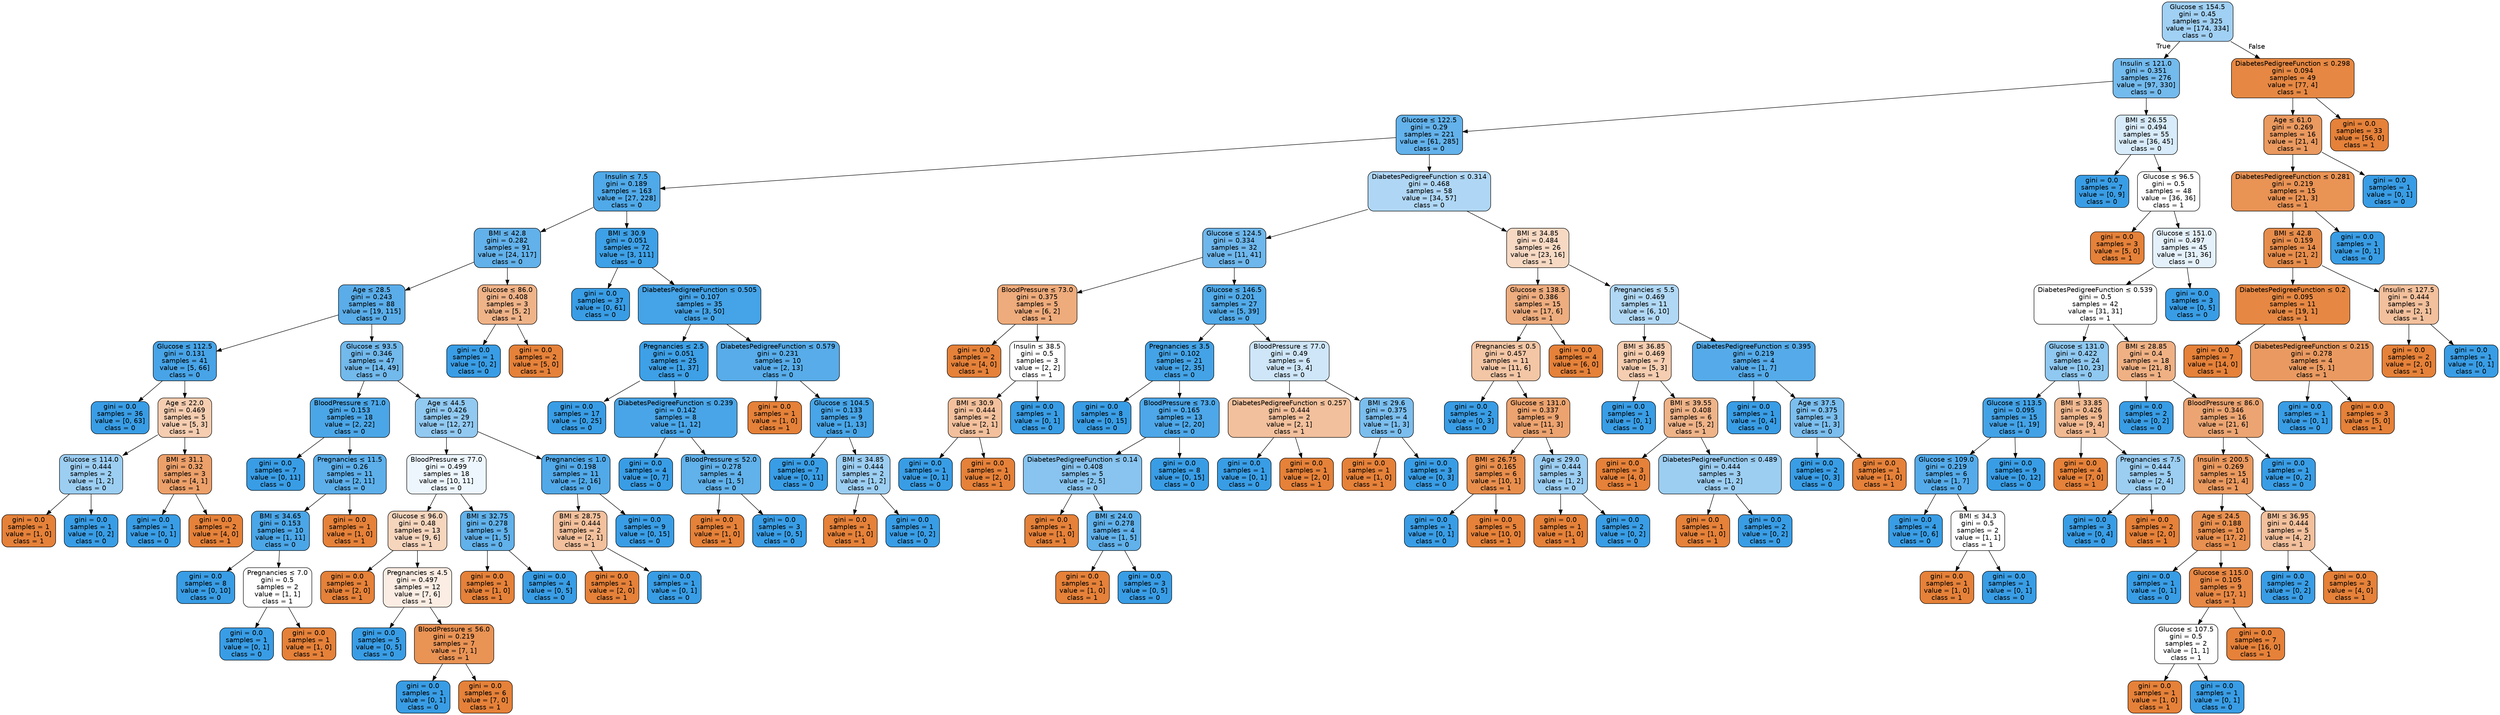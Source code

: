 digraph Tree {
node [shape=box, style="filled, rounded", color="black", fontname="helvetica"] ;
edge [fontname="helvetica"] ;
0 [label=<Glucose &le; 154.5<br/>gini = 0.45<br/>samples = 325<br/>value = [174, 334]<br/>class = 0>, fillcolor="#a0d0f3"] ;
1 [label=<Insulin &le; 121.0<br/>gini = 0.351<br/>samples = 276<br/>value = [97, 330]<br/>class = 0>, fillcolor="#73baed"] ;
0 -> 1 [labeldistance=2.5, labelangle=45, headlabel="True"] ;
2 [label=<Glucose &le; 122.5<br/>gini = 0.29<br/>samples = 221<br/>value = [61, 285]<br/>class = 0>, fillcolor="#63b2eb"] ;
1 -> 2 ;
3 [label=<Insulin &le; 7.5<br/>gini = 0.189<br/>samples = 163<br/>value = [27, 228]<br/>class = 0>, fillcolor="#50a9e8"] ;
2 -> 3 ;
4 [label=<BMI &le; 42.8<br/>gini = 0.282<br/>samples = 91<br/>value = [24, 117]<br/>class = 0>, fillcolor="#62b1ea"] ;
3 -> 4 ;
5 [label=<Age &le; 28.5<br/>gini = 0.243<br/>samples = 88<br/>value = [19, 115]<br/>class = 0>, fillcolor="#5aade9"] ;
4 -> 5 ;
6 [label=<Glucose &le; 112.5<br/>gini = 0.131<br/>samples = 41<br/>value = [5, 66]<br/>class = 0>, fillcolor="#48a4e7"] ;
5 -> 6 ;
7 [label=<gini = 0.0<br/>samples = 36<br/>value = [0, 63]<br/>class = 0>, fillcolor="#399de5"] ;
6 -> 7 ;
8 [label=<Age &le; 22.0<br/>gini = 0.469<br/>samples = 5<br/>value = [5, 3]<br/>class = 1>, fillcolor="#f5cdb0"] ;
6 -> 8 ;
9 [label=<Glucose &le; 114.0<br/>gini = 0.444<br/>samples = 2<br/>value = [1, 2]<br/>class = 0>, fillcolor="#9ccef2"] ;
8 -> 9 ;
10 [label=<gini = 0.0<br/>samples = 1<br/>value = [1, 0]<br/>class = 1>, fillcolor="#e58139"] ;
9 -> 10 ;
11 [label=<gini = 0.0<br/>samples = 1<br/>value = [0, 2]<br/>class = 0>, fillcolor="#399de5"] ;
9 -> 11 ;
12 [label=<BMI &le; 31.1<br/>gini = 0.32<br/>samples = 3<br/>value = [4, 1]<br/>class = 1>, fillcolor="#eca06a"] ;
8 -> 12 ;
13 [label=<gini = 0.0<br/>samples = 1<br/>value = [0, 1]<br/>class = 0>, fillcolor="#399de5"] ;
12 -> 13 ;
14 [label=<gini = 0.0<br/>samples = 2<br/>value = [4, 0]<br/>class = 1>, fillcolor="#e58139"] ;
12 -> 14 ;
15 [label=<Glucose &le; 93.5<br/>gini = 0.346<br/>samples = 47<br/>value = [14, 49]<br/>class = 0>, fillcolor="#72b9ec"] ;
5 -> 15 ;
16 [label=<BloodPressure &le; 71.0<br/>gini = 0.153<br/>samples = 18<br/>value = [2, 22]<br/>class = 0>, fillcolor="#4ba6e7"] ;
15 -> 16 ;
17 [label=<gini = 0.0<br/>samples = 7<br/>value = [0, 11]<br/>class = 0>, fillcolor="#399de5"] ;
16 -> 17 ;
18 [label=<Pregnancies &le; 11.5<br/>gini = 0.26<br/>samples = 11<br/>value = [2, 11]<br/>class = 0>, fillcolor="#5dafea"] ;
16 -> 18 ;
19 [label=<BMI &le; 34.65<br/>gini = 0.153<br/>samples = 10<br/>value = [1, 11]<br/>class = 0>, fillcolor="#4ba6e7"] ;
18 -> 19 ;
20 [label=<gini = 0.0<br/>samples = 8<br/>value = [0, 10]<br/>class = 0>, fillcolor="#399de5"] ;
19 -> 20 ;
21 [label=<Pregnancies &le; 7.0<br/>gini = 0.5<br/>samples = 2<br/>value = [1, 1]<br/>class = 1>, fillcolor="#ffffff"] ;
19 -> 21 ;
22 [label=<gini = 0.0<br/>samples = 1<br/>value = [0, 1]<br/>class = 0>, fillcolor="#399de5"] ;
21 -> 22 ;
23 [label=<gini = 0.0<br/>samples = 1<br/>value = [1, 0]<br/>class = 1>, fillcolor="#e58139"] ;
21 -> 23 ;
24 [label=<gini = 0.0<br/>samples = 1<br/>value = [1, 0]<br/>class = 1>, fillcolor="#e58139"] ;
18 -> 24 ;
25 [label=<Age &le; 44.5<br/>gini = 0.426<br/>samples = 29<br/>value = [12, 27]<br/>class = 0>, fillcolor="#91c9f1"] ;
15 -> 25 ;
26 [label=<BloodPressure &le; 77.0<br/>gini = 0.499<br/>samples = 18<br/>value = [10, 11]<br/>class = 0>, fillcolor="#edf6fd"] ;
25 -> 26 ;
27 [label=<Glucose &le; 96.0<br/>gini = 0.48<br/>samples = 13<br/>value = [9, 6]<br/>class = 1>, fillcolor="#f6d5bd"] ;
26 -> 27 ;
28 [label=<gini = 0.0<br/>samples = 1<br/>value = [2, 0]<br/>class = 1>, fillcolor="#e58139"] ;
27 -> 28 ;
29 [label=<Pregnancies &le; 4.5<br/>gini = 0.497<br/>samples = 12<br/>value = [7, 6]<br/>class = 1>, fillcolor="#fbede3"] ;
27 -> 29 ;
30 [label=<gini = 0.0<br/>samples = 5<br/>value = [0, 5]<br/>class = 0>, fillcolor="#399de5"] ;
29 -> 30 ;
31 [label=<BloodPressure &le; 56.0<br/>gini = 0.219<br/>samples = 7<br/>value = [7, 1]<br/>class = 1>, fillcolor="#e99355"] ;
29 -> 31 ;
32 [label=<gini = 0.0<br/>samples = 1<br/>value = [0, 1]<br/>class = 0>, fillcolor="#399de5"] ;
31 -> 32 ;
33 [label=<gini = 0.0<br/>samples = 6<br/>value = [7, 0]<br/>class = 1>, fillcolor="#e58139"] ;
31 -> 33 ;
34 [label=<BMI &le; 32.75<br/>gini = 0.278<br/>samples = 5<br/>value = [1, 5]<br/>class = 0>, fillcolor="#61b1ea"] ;
26 -> 34 ;
35 [label=<gini = 0.0<br/>samples = 1<br/>value = [1, 0]<br/>class = 1>, fillcolor="#e58139"] ;
34 -> 35 ;
36 [label=<gini = 0.0<br/>samples = 4<br/>value = [0, 5]<br/>class = 0>, fillcolor="#399de5"] ;
34 -> 36 ;
37 [label=<Pregnancies &le; 1.0<br/>gini = 0.198<br/>samples = 11<br/>value = [2, 16]<br/>class = 0>, fillcolor="#52a9e8"] ;
25 -> 37 ;
38 [label=<BMI &le; 28.75<br/>gini = 0.444<br/>samples = 2<br/>value = [2, 1]<br/>class = 1>, fillcolor="#f2c09c"] ;
37 -> 38 ;
39 [label=<gini = 0.0<br/>samples = 1<br/>value = [2, 0]<br/>class = 1>, fillcolor="#e58139"] ;
38 -> 39 ;
40 [label=<gini = 0.0<br/>samples = 1<br/>value = [0, 1]<br/>class = 0>, fillcolor="#399de5"] ;
38 -> 40 ;
41 [label=<gini = 0.0<br/>samples = 9<br/>value = [0, 15]<br/>class = 0>, fillcolor="#399de5"] ;
37 -> 41 ;
42 [label=<Glucose &le; 86.0<br/>gini = 0.408<br/>samples = 3<br/>value = [5, 2]<br/>class = 1>, fillcolor="#efb388"] ;
4 -> 42 ;
43 [label=<gini = 0.0<br/>samples = 1<br/>value = [0, 2]<br/>class = 0>, fillcolor="#399de5"] ;
42 -> 43 ;
44 [label=<gini = 0.0<br/>samples = 2<br/>value = [5, 0]<br/>class = 1>, fillcolor="#e58139"] ;
42 -> 44 ;
45 [label=<BMI &le; 30.9<br/>gini = 0.051<br/>samples = 72<br/>value = [3, 111]<br/>class = 0>, fillcolor="#3ea0e6"] ;
3 -> 45 ;
46 [label=<gini = 0.0<br/>samples = 37<br/>value = [0, 61]<br/>class = 0>, fillcolor="#399de5"] ;
45 -> 46 ;
47 [label=<DiabetesPedigreeFunction &le; 0.505<br/>gini = 0.107<br/>samples = 35<br/>value = [3, 50]<br/>class = 0>, fillcolor="#45a3e7"] ;
45 -> 47 ;
48 [label=<Pregnancies &le; 2.5<br/>gini = 0.051<br/>samples = 25<br/>value = [1, 37]<br/>class = 0>, fillcolor="#3ea0e6"] ;
47 -> 48 ;
49 [label=<gini = 0.0<br/>samples = 17<br/>value = [0, 25]<br/>class = 0>, fillcolor="#399de5"] ;
48 -> 49 ;
50 [label=<DiabetesPedigreeFunction &le; 0.239<br/>gini = 0.142<br/>samples = 8<br/>value = [1, 12]<br/>class = 0>, fillcolor="#49a5e7"] ;
48 -> 50 ;
51 [label=<gini = 0.0<br/>samples = 4<br/>value = [0, 7]<br/>class = 0>, fillcolor="#399de5"] ;
50 -> 51 ;
52 [label=<BloodPressure &le; 52.0<br/>gini = 0.278<br/>samples = 4<br/>value = [1, 5]<br/>class = 0>, fillcolor="#61b1ea"] ;
50 -> 52 ;
53 [label=<gini = 0.0<br/>samples = 1<br/>value = [1, 0]<br/>class = 1>, fillcolor="#e58139"] ;
52 -> 53 ;
54 [label=<gini = 0.0<br/>samples = 3<br/>value = [0, 5]<br/>class = 0>, fillcolor="#399de5"] ;
52 -> 54 ;
55 [label=<DiabetesPedigreeFunction &le; 0.579<br/>gini = 0.231<br/>samples = 10<br/>value = [2, 13]<br/>class = 0>, fillcolor="#57ace9"] ;
47 -> 55 ;
56 [label=<gini = 0.0<br/>samples = 1<br/>value = [1, 0]<br/>class = 1>, fillcolor="#e58139"] ;
55 -> 56 ;
57 [label=<Glucose &le; 104.5<br/>gini = 0.133<br/>samples = 9<br/>value = [1, 13]<br/>class = 0>, fillcolor="#48a5e7"] ;
55 -> 57 ;
58 [label=<gini = 0.0<br/>samples = 7<br/>value = [0, 11]<br/>class = 0>, fillcolor="#399de5"] ;
57 -> 58 ;
59 [label=<BMI &le; 34.85<br/>gini = 0.444<br/>samples = 2<br/>value = [1, 2]<br/>class = 0>, fillcolor="#9ccef2"] ;
57 -> 59 ;
60 [label=<gini = 0.0<br/>samples = 1<br/>value = [1, 0]<br/>class = 1>, fillcolor="#e58139"] ;
59 -> 60 ;
61 [label=<gini = 0.0<br/>samples = 1<br/>value = [0, 2]<br/>class = 0>, fillcolor="#399de5"] ;
59 -> 61 ;
62 [label=<DiabetesPedigreeFunction &le; 0.314<br/>gini = 0.468<br/>samples = 58<br/>value = [34, 57]<br/>class = 0>, fillcolor="#afd7f5"] ;
2 -> 62 ;
63 [label=<Glucose &le; 124.5<br/>gini = 0.334<br/>samples = 32<br/>value = [11, 41]<br/>class = 0>, fillcolor="#6eb7ec"] ;
62 -> 63 ;
64 [label=<BloodPressure &le; 73.0<br/>gini = 0.375<br/>samples = 5<br/>value = [6, 2]<br/>class = 1>, fillcolor="#eeab7b"] ;
63 -> 64 ;
65 [label=<gini = 0.0<br/>samples = 2<br/>value = [4, 0]<br/>class = 1>, fillcolor="#e58139"] ;
64 -> 65 ;
66 [label=<Insulin &le; 38.5<br/>gini = 0.5<br/>samples = 3<br/>value = [2, 2]<br/>class = 1>, fillcolor="#ffffff"] ;
64 -> 66 ;
67 [label=<BMI &le; 30.9<br/>gini = 0.444<br/>samples = 2<br/>value = [2, 1]<br/>class = 1>, fillcolor="#f2c09c"] ;
66 -> 67 ;
68 [label=<gini = 0.0<br/>samples = 1<br/>value = [0, 1]<br/>class = 0>, fillcolor="#399de5"] ;
67 -> 68 ;
69 [label=<gini = 0.0<br/>samples = 1<br/>value = [2, 0]<br/>class = 1>, fillcolor="#e58139"] ;
67 -> 69 ;
70 [label=<gini = 0.0<br/>samples = 1<br/>value = [0, 1]<br/>class = 0>, fillcolor="#399de5"] ;
66 -> 70 ;
71 [label=<Glucose &le; 146.5<br/>gini = 0.201<br/>samples = 27<br/>value = [5, 39]<br/>class = 0>, fillcolor="#52aae8"] ;
63 -> 71 ;
72 [label=<Pregnancies &le; 3.5<br/>gini = 0.102<br/>samples = 21<br/>value = [2, 35]<br/>class = 0>, fillcolor="#44a3e6"] ;
71 -> 72 ;
73 [label=<gini = 0.0<br/>samples = 8<br/>value = [0, 15]<br/>class = 0>, fillcolor="#399de5"] ;
72 -> 73 ;
74 [label=<BloodPressure &le; 73.0<br/>gini = 0.165<br/>samples = 13<br/>value = [2, 20]<br/>class = 0>, fillcolor="#4da7e8"] ;
72 -> 74 ;
75 [label=<DiabetesPedigreeFunction &le; 0.14<br/>gini = 0.408<br/>samples = 5<br/>value = [2, 5]<br/>class = 0>, fillcolor="#88c4ef"] ;
74 -> 75 ;
76 [label=<gini = 0.0<br/>samples = 1<br/>value = [1, 0]<br/>class = 1>, fillcolor="#e58139"] ;
75 -> 76 ;
77 [label=<BMI &le; 24.0<br/>gini = 0.278<br/>samples = 4<br/>value = [1, 5]<br/>class = 0>, fillcolor="#61b1ea"] ;
75 -> 77 ;
78 [label=<gini = 0.0<br/>samples = 1<br/>value = [1, 0]<br/>class = 1>, fillcolor="#e58139"] ;
77 -> 78 ;
79 [label=<gini = 0.0<br/>samples = 3<br/>value = [0, 5]<br/>class = 0>, fillcolor="#399de5"] ;
77 -> 79 ;
80 [label=<gini = 0.0<br/>samples = 8<br/>value = [0, 15]<br/>class = 0>, fillcolor="#399de5"] ;
74 -> 80 ;
81 [label=<BloodPressure &le; 77.0<br/>gini = 0.49<br/>samples = 6<br/>value = [3, 4]<br/>class = 0>, fillcolor="#cee6f8"] ;
71 -> 81 ;
82 [label=<DiabetesPedigreeFunction &le; 0.257<br/>gini = 0.444<br/>samples = 2<br/>value = [2, 1]<br/>class = 1>, fillcolor="#f2c09c"] ;
81 -> 82 ;
83 [label=<gini = 0.0<br/>samples = 1<br/>value = [0, 1]<br/>class = 0>, fillcolor="#399de5"] ;
82 -> 83 ;
84 [label=<gini = 0.0<br/>samples = 1<br/>value = [2, 0]<br/>class = 1>, fillcolor="#e58139"] ;
82 -> 84 ;
85 [label=<BMI &le; 29.6<br/>gini = 0.375<br/>samples = 4<br/>value = [1, 3]<br/>class = 0>, fillcolor="#7bbeee"] ;
81 -> 85 ;
86 [label=<gini = 0.0<br/>samples = 1<br/>value = [1, 0]<br/>class = 1>, fillcolor="#e58139"] ;
85 -> 86 ;
87 [label=<gini = 0.0<br/>samples = 3<br/>value = [0, 3]<br/>class = 0>, fillcolor="#399de5"] ;
85 -> 87 ;
88 [label=<BMI &le; 34.85<br/>gini = 0.484<br/>samples = 26<br/>value = [23, 16]<br/>class = 1>, fillcolor="#f7d9c3"] ;
62 -> 88 ;
89 [label=<Glucose &le; 138.5<br/>gini = 0.386<br/>samples = 15<br/>value = [17, 6]<br/>class = 1>, fillcolor="#eead7f"] ;
88 -> 89 ;
90 [label=<Pregnancies &le; 0.5<br/>gini = 0.457<br/>samples = 11<br/>value = [11, 6]<br/>class = 1>, fillcolor="#f3c6a5"] ;
89 -> 90 ;
91 [label=<gini = 0.0<br/>samples = 2<br/>value = [0, 3]<br/>class = 0>, fillcolor="#399de5"] ;
90 -> 91 ;
92 [label=<Glucose &le; 131.0<br/>gini = 0.337<br/>samples = 9<br/>value = [11, 3]<br/>class = 1>, fillcolor="#eca36f"] ;
90 -> 92 ;
93 [label=<BMI &le; 26.75<br/>gini = 0.165<br/>samples = 6<br/>value = [10, 1]<br/>class = 1>, fillcolor="#e88e4d"] ;
92 -> 93 ;
94 [label=<gini = 0.0<br/>samples = 1<br/>value = [0, 1]<br/>class = 0>, fillcolor="#399de5"] ;
93 -> 94 ;
95 [label=<gini = 0.0<br/>samples = 5<br/>value = [10, 0]<br/>class = 1>, fillcolor="#e58139"] ;
93 -> 95 ;
96 [label=<Age &le; 29.0<br/>gini = 0.444<br/>samples = 3<br/>value = [1, 2]<br/>class = 0>, fillcolor="#9ccef2"] ;
92 -> 96 ;
97 [label=<gini = 0.0<br/>samples = 1<br/>value = [1, 0]<br/>class = 1>, fillcolor="#e58139"] ;
96 -> 97 ;
98 [label=<gini = 0.0<br/>samples = 2<br/>value = [0, 2]<br/>class = 0>, fillcolor="#399de5"] ;
96 -> 98 ;
99 [label=<gini = 0.0<br/>samples = 4<br/>value = [6, 0]<br/>class = 1>, fillcolor="#e58139"] ;
89 -> 99 ;
100 [label=<Pregnancies &le; 5.5<br/>gini = 0.469<br/>samples = 11<br/>value = [6, 10]<br/>class = 0>, fillcolor="#b0d8f5"] ;
88 -> 100 ;
101 [label=<BMI &le; 36.85<br/>gini = 0.469<br/>samples = 7<br/>value = [5, 3]<br/>class = 1>, fillcolor="#f5cdb0"] ;
100 -> 101 ;
102 [label=<gini = 0.0<br/>samples = 1<br/>value = [0, 1]<br/>class = 0>, fillcolor="#399de5"] ;
101 -> 102 ;
103 [label=<BMI &le; 39.55<br/>gini = 0.408<br/>samples = 6<br/>value = [5, 2]<br/>class = 1>, fillcolor="#efb388"] ;
101 -> 103 ;
104 [label=<gini = 0.0<br/>samples = 3<br/>value = [4, 0]<br/>class = 1>, fillcolor="#e58139"] ;
103 -> 104 ;
105 [label=<DiabetesPedigreeFunction &le; 0.489<br/>gini = 0.444<br/>samples = 3<br/>value = [1, 2]<br/>class = 0>, fillcolor="#9ccef2"] ;
103 -> 105 ;
106 [label=<gini = 0.0<br/>samples = 1<br/>value = [1, 0]<br/>class = 1>, fillcolor="#e58139"] ;
105 -> 106 ;
107 [label=<gini = 0.0<br/>samples = 2<br/>value = [0, 2]<br/>class = 0>, fillcolor="#399de5"] ;
105 -> 107 ;
108 [label=<DiabetesPedigreeFunction &le; 0.395<br/>gini = 0.219<br/>samples = 4<br/>value = [1, 7]<br/>class = 0>, fillcolor="#55abe9"] ;
100 -> 108 ;
109 [label=<gini = 0.0<br/>samples = 1<br/>value = [0, 4]<br/>class = 0>, fillcolor="#399de5"] ;
108 -> 109 ;
110 [label=<Age &le; 37.5<br/>gini = 0.375<br/>samples = 3<br/>value = [1, 3]<br/>class = 0>, fillcolor="#7bbeee"] ;
108 -> 110 ;
111 [label=<gini = 0.0<br/>samples = 2<br/>value = [0, 3]<br/>class = 0>, fillcolor="#399de5"] ;
110 -> 111 ;
112 [label=<gini = 0.0<br/>samples = 1<br/>value = [1, 0]<br/>class = 1>, fillcolor="#e58139"] ;
110 -> 112 ;
113 [label=<BMI &le; 26.55<br/>gini = 0.494<br/>samples = 55<br/>value = [36, 45]<br/>class = 0>, fillcolor="#d7ebfa"] ;
1 -> 113 ;
114 [label=<gini = 0.0<br/>samples = 7<br/>value = [0, 9]<br/>class = 0>, fillcolor="#399de5"] ;
113 -> 114 ;
115 [label=<Glucose &le; 96.5<br/>gini = 0.5<br/>samples = 48<br/>value = [36, 36]<br/>class = 1>, fillcolor="#ffffff"] ;
113 -> 115 ;
116 [label=<gini = 0.0<br/>samples = 3<br/>value = [5, 0]<br/>class = 1>, fillcolor="#e58139"] ;
115 -> 116 ;
117 [label=<Glucose &le; 151.0<br/>gini = 0.497<br/>samples = 45<br/>value = [31, 36]<br/>class = 0>, fillcolor="#e4f1fb"] ;
115 -> 117 ;
118 [label=<DiabetesPedigreeFunction &le; 0.539<br/>gini = 0.5<br/>samples = 42<br/>value = [31, 31]<br/>class = 1>, fillcolor="#ffffff"] ;
117 -> 118 ;
119 [label=<Glucose &le; 131.0<br/>gini = 0.422<br/>samples = 24<br/>value = [10, 23]<br/>class = 0>, fillcolor="#8fc8f0"] ;
118 -> 119 ;
120 [label=<Glucose &le; 113.5<br/>gini = 0.095<br/>samples = 15<br/>value = [1, 19]<br/>class = 0>, fillcolor="#43a2e6"] ;
119 -> 120 ;
121 [label=<Glucose &le; 109.0<br/>gini = 0.219<br/>samples = 6<br/>value = [1, 7]<br/>class = 0>, fillcolor="#55abe9"] ;
120 -> 121 ;
122 [label=<gini = 0.0<br/>samples = 4<br/>value = [0, 6]<br/>class = 0>, fillcolor="#399de5"] ;
121 -> 122 ;
123 [label=<BMI &le; 34.3<br/>gini = 0.5<br/>samples = 2<br/>value = [1, 1]<br/>class = 1>, fillcolor="#ffffff"] ;
121 -> 123 ;
124 [label=<gini = 0.0<br/>samples = 1<br/>value = [1, 0]<br/>class = 1>, fillcolor="#e58139"] ;
123 -> 124 ;
125 [label=<gini = 0.0<br/>samples = 1<br/>value = [0, 1]<br/>class = 0>, fillcolor="#399de5"] ;
123 -> 125 ;
126 [label=<gini = 0.0<br/>samples = 9<br/>value = [0, 12]<br/>class = 0>, fillcolor="#399de5"] ;
120 -> 126 ;
127 [label=<BMI &le; 33.85<br/>gini = 0.426<br/>samples = 9<br/>value = [9, 4]<br/>class = 1>, fillcolor="#f1b991"] ;
119 -> 127 ;
128 [label=<gini = 0.0<br/>samples = 4<br/>value = [7, 0]<br/>class = 1>, fillcolor="#e58139"] ;
127 -> 128 ;
129 [label=<Pregnancies &le; 7.5<br/>gini = 0.444<br/>samples = 5<br/>value = [2, 4]<br/>class = 0>, fillcolor="#9ccef2"] ;
127 -> 129 ;
130 [label=<gini = 0.0<br/>samples = 3<br/>value = [0, 4]<br/>class = 0>, fillcolor="#399de5"] ;
129 -> 130 ;
131 [label=<gini = 0.0<br/>samples = 2<br/>value = [2, 0]<br/>class = 1>, fillcolor="#e58139"] ;
129 -> 131 ;
132 [label=<BMI &le; 28.85<br/>gini = 0.4<br/>samples = 18<br/>value = [21, 8]<br/>class = 1>, fillcolor="#efb184"] ;
118 -> 132 ;
133 [label=<gini = 0.0<br/>samples = 2<br/>value = [0, 2]<br/>class = 0>, fillcolor="#399de5"] ;
132 -> 133 ;
134 [label=<BloodPressure &le; 86.0<br/>gini = 0.346<br/>samples = 16<br/>value = [21, 6]<br/>class = 1>, fillcolor="#eca572"] ;
132 -> 134 ;
135 [label=<Insulin &le; 200.5<br/>gini = 0.269<br/>samples = 15<br/>value = [21, 4]<br/>class = 1>, fillcolor="#ea995f"] ;
134 -> 135 ;
136 [label=<Age &le; 24.5<br/>gini = 0.188<br/>samples = 10<br/>value = [17, 2]<br/>class = 1>, fillcolor="#e89050"] ;
135 -> 136 ;
137 [label=<gini = 0.0<br/>samples = 1<br/>value = [0, 1]<br/>class = 0>, fillcolor="#399de5"] ;
136 -> 137 ;
138 [label=<Glucose &le; 115.0<br/>gini = 0.105<br/>samples = 9<br/>value = [17, 1]<br/>class = 1>, fillcolor="#e78845"] ;
136 -> 138 ;
139 [label=<Glucose &le; 107.5<br/>gini = 0.5<br/>samples = 2<br/>value = [1, 1]<br/>class = 1>, fillcolor="#ffffff"] ;
138 -> 139 ;
140 [label=<gini = 0.0<br/>samples = 1<br/>value = [1, 0]<br/>class = 1>, fillcolor="#e58139"] ;
139 -> 140 ;
141 [label=<gini = 0.0<br/>samples = 1<br/>value = [0, 1]<br/>class = 0>, fillcolor="#399de5"] ;
139 -> 141 ;
142 [label=<gini = 0.0<br/>samples = 7<br/>value = [16, 0]<br/>class = 1>, fillcolor="#e58139"] ;
138 -> 142 ;
143 [label=<BMI &le; 36.95<br/>gini = 0.444<br/>samples = 5<br/>value = [4, 2]<br/>class = 1>, fillcolor="#f2c09c"] ;
135 -> 143 ;
144 [label=<gini = 0.0<br/>samples = 2<br/>value = [0, 2]<br/>class = 0>, fillcolor="#399de5"] ;
143 -> 144 ;
145 [label=<gini = 0.0<br/>samples = 3<br/>value = [4, 0]<br/>class = 1>, fillcolor="#e58139"] ;
143 -> 145 ;
146 [label=<gini = 0.0<br/>samples = 1<br/>value = [0, 2]<br/>class = 0>, fillcolor="#399de5"] ;
134 -> 146 ;
147 [label=<gini = 0.0<br/>samples = 3<br/>value = [0, 5]<br/>class = 0>, fillcolor="#399de5"] ;
117 -> 147 ;
148 [label=<DiabetesPedigreeFunction &le; 0.298<br/>gini = 0.094<br/>samples = 49<br/>value = [77, 4]<br/>class = 1>, fillcolor="#e68843"] ;
0 -> 148 [labeldistance=2.5, labelangle=-45, headlabel="False"] ;
149 [label=<Age &le; 61.0<br/>gini = 0.269<br/>samples = 16<br/>value = [21, 4]<br/>class = 1>, fillcolor="#ea995f"] ;
148 -> 149 ;
150 [label=<DiabetesPedigreeFunction &le; 0.281<br/>gini = 0.219<br/>samples = 15<br/>value = [21, 3]<br/>class = 1>, fillcolor="#e99355"] ;
149 -> 150 ;
151 [label=<BMI &le; 42.8<br/>gini = 0.159<br/>samples = 14<br/>value = [21, 2]<br/>class = 1>, fillcolor="#e78d4c"] ;
150 -> 151 ;
152 [label=<DiabetesPedigreeFunction &le; 0.2<br/>gini = 0.095<br/>samples = 11<br/>value = [19, 1]<br/>class = 1>, fillcolor="#e68843"] ;
151 -> 152 ;
153 [label=<gini = 0.0<br/>samples = 7<br/>value = [14, 0]<br/>class = 1>, fillcolor="#e58139"] ;
152 -> 153 ;
154 [label=<DiabetesPedigreeFunction &le; 0.215<br/>gini = 0.278<br/>samples = 4<br/>value = [5, 1]<br/>class = 1>, fillcolor="#ea9a61"] ;
152 -> 154 ;
155 [label=<gini = 0.0<br/>samples = 1<br/>value = [0, 1]<br/>class = 0>, fillcolor="#399de5"] ;
154 -> 155 ;
156 [label=<gini = 0.0<br/>samples = 3<br/>value = [5, 0]<br/>class = 1>, fillcolor="#e58139"] ;
154 -> 156 ;
157 [label=<Insulin &le; 127.5<br/>gini = 0.444<br/>samples = 3<br/>value = [2, 1]<br/>class = 1>, fillcolor="#f2c09c"] ;
151 -> 157 ;
158 [label=<gini = 0.0<br/>samples = 2<br/>value = [2, 0]<br/>class = 1>, fillcolor="#e58139"] ;
157 -> 158 ;
159 [label=<gini = 0.0<br/>samples = 1<br/>value = [0, 1]<br/>class = 0>, fillcolor="#399de5"] ;
157 -> 159 ;
160 [label=<gini = 0.0<br/>samples = 1<br/>value = [0, 1]<br/>class = 0>, fillcolor="#399de5"] ;
150 -> 160 ;
161 [label=<gini = 0.0<br/>samples = 1<br/>value = [0, 1]<br/>class = 0>, fillcolor="#399de5"] ;
149 -> 161 ;
162 [label=<gini = 0.0<br/>samples = 33<br/>value = [56, 0]<br/>class = 1>, fillcolor="#e58139"] ;
148 -> 162 ;
}